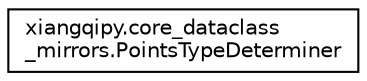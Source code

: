 digraph "Graphical Class Hierarchy"
{
 // LATEX_PDF_SIZE
  edge [fontname="Helvetica",fontsize="10",labelfontname="Helvetica",labelfontsize="10"];
  node [fontname="Helvetica",fontsize="10",shape=record];
  rankdir="LR";
  Node0 [label="xiangqipy.core_dataclass\l_mirrors.PointsTypeDeterminer",height=0.2,width=0.4,color="black", fillcolor="white", style="filled",URL="$classxiangqipy_1_1core__dataclass__mirrors_1_1PointsTypeDeterminer.html",tooltip="Determines the integer type used for Points int the C++ core, and provides a numpy integer type with ..."];
}

